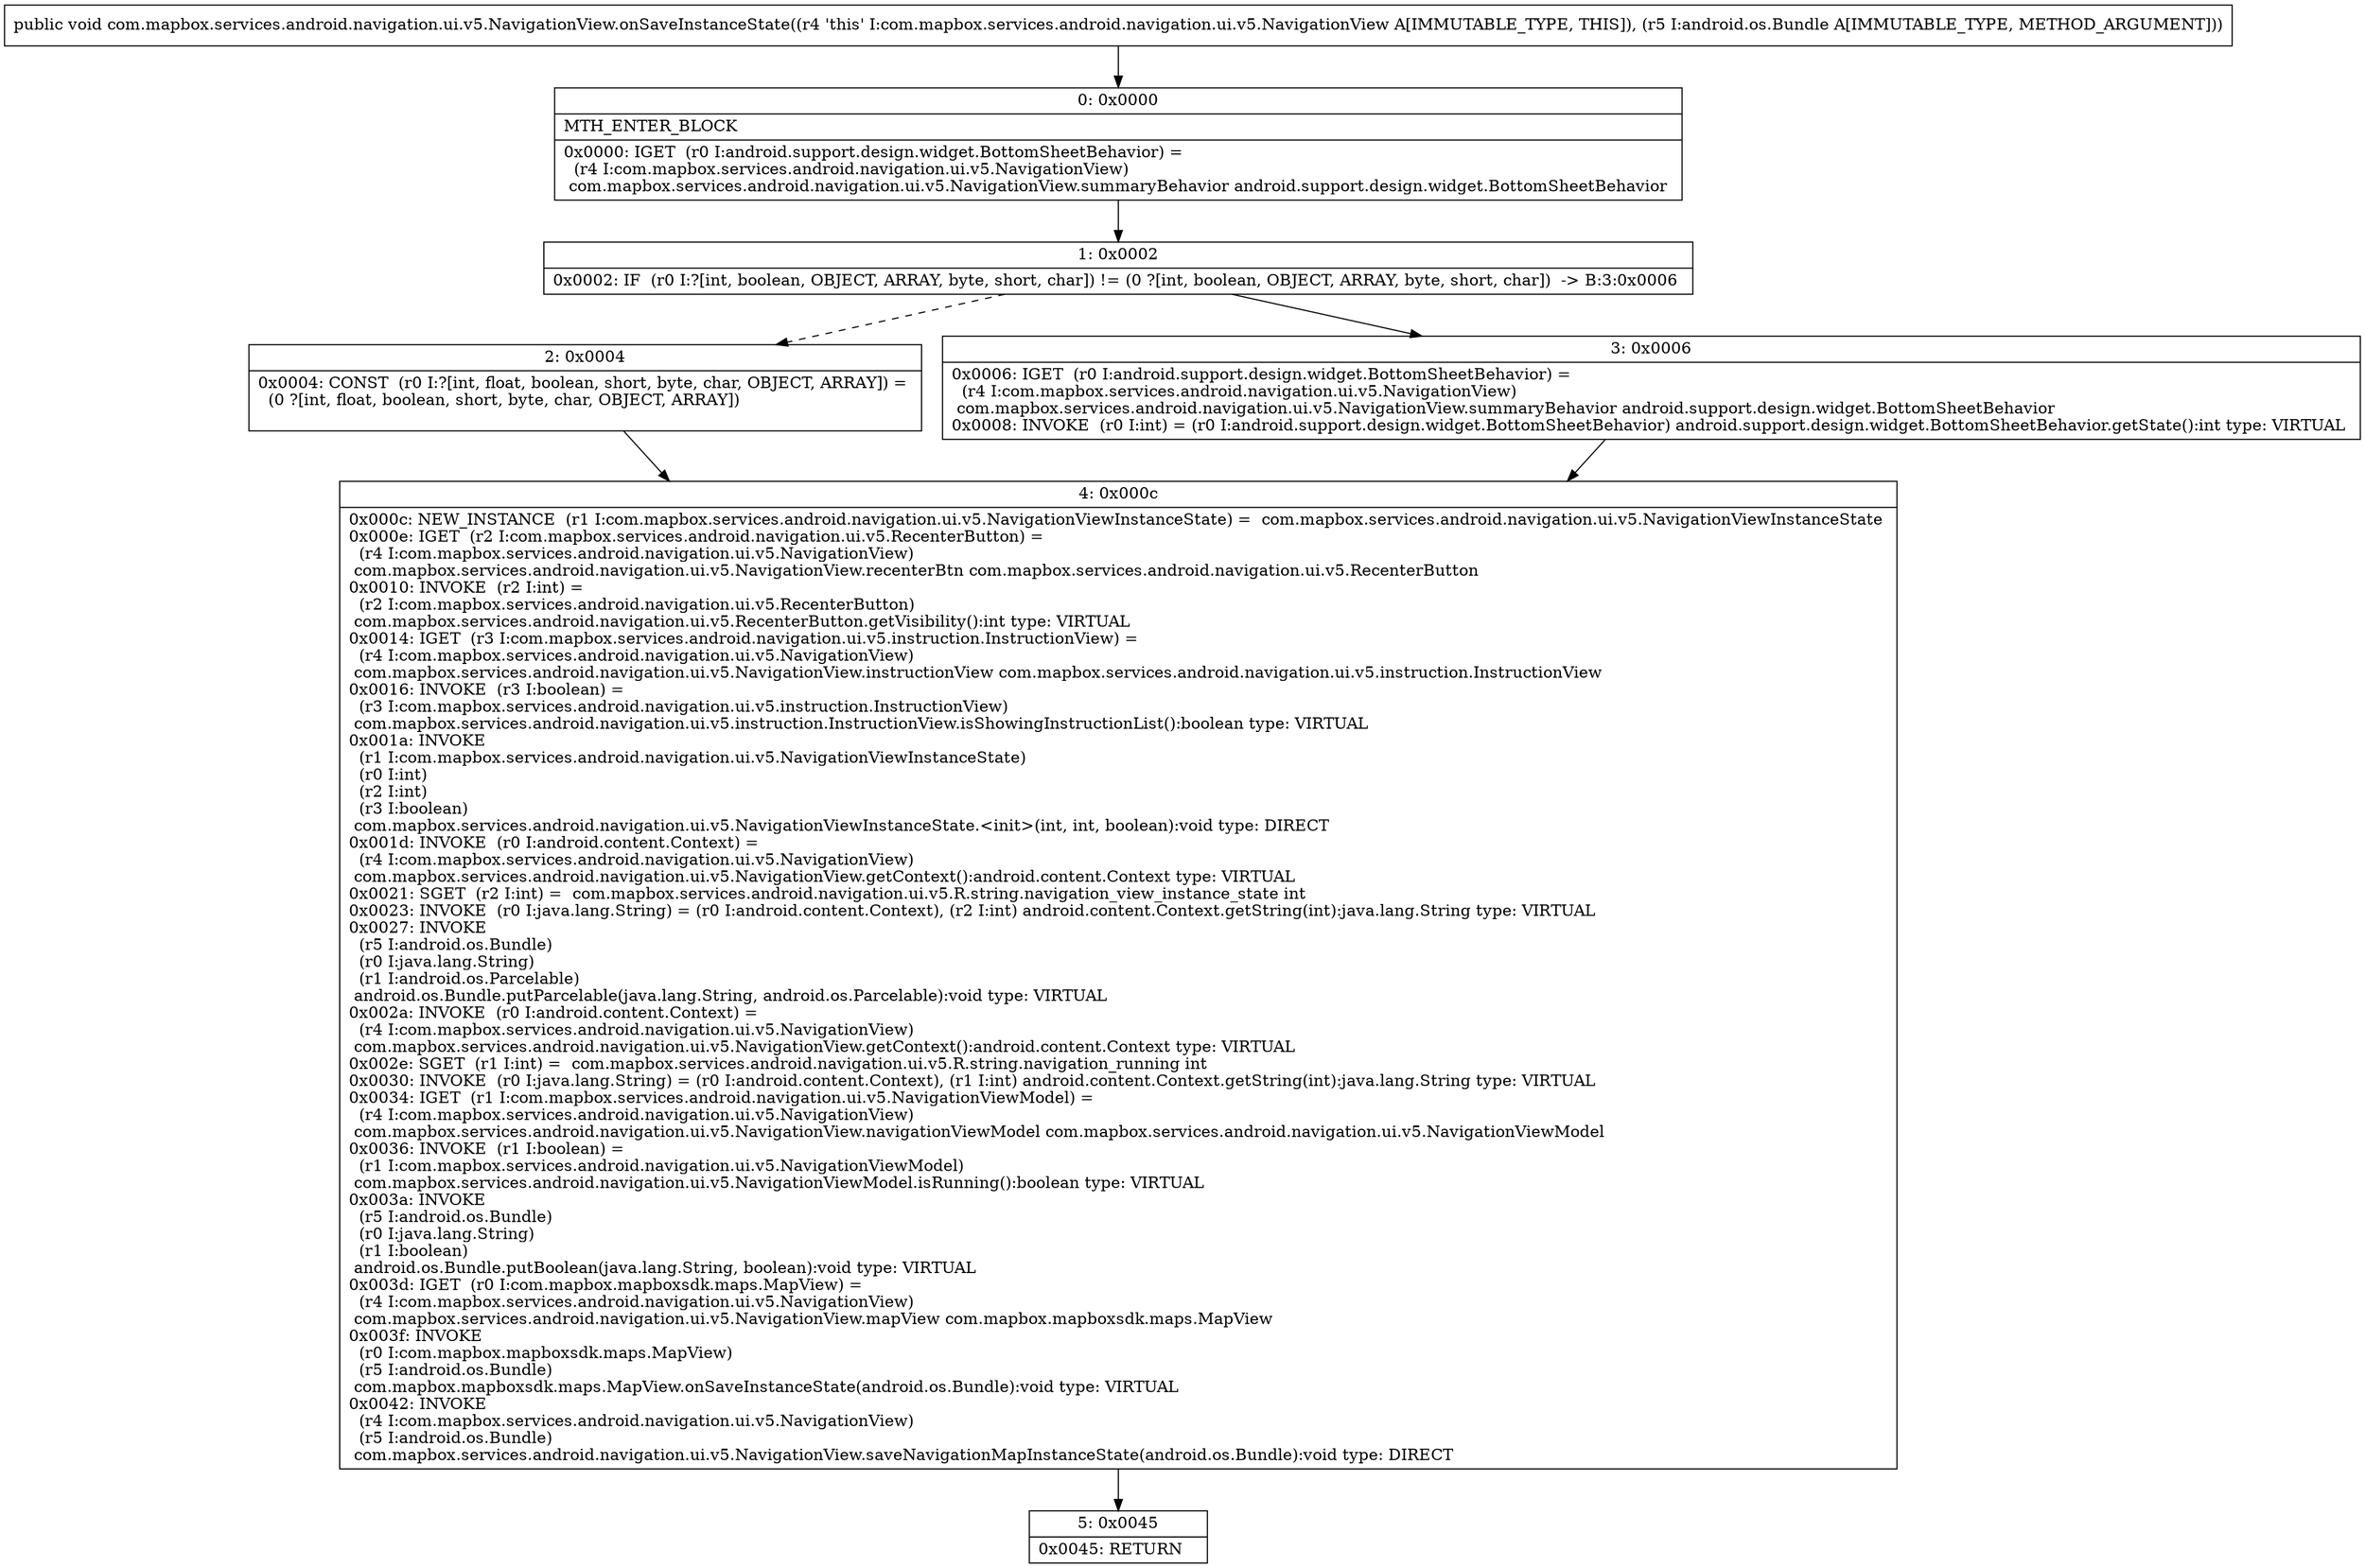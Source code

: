 digraph "CFG forcom.mapbox.services.android.navigation.ui.v5.NavigationView.onSaveInstanceState(Landroid\/os\/Bundle;)V" {
Node_0 [shape=record,label="{0\:\ 0x0000|MTH_ENTER_BLOCK\l|0x0000: IGET  (r0 I:android.support.design.widget.BottomSheetBehavior) = \l  (r4 I:com.mapbox.services.android.navigation.ui.v5.NavigationView)\l com.mapbox.services.android.navigation.ui.v5.NavigationView.summaryBehavior android.support.design.widget.BottomSheetBehavior \l}"];
Node_1 [shape=record,label="{1\:\ 0x0002|0x0002: IF  (r0 I:?[int, boolean, OBJECT, ARRAY, byte, short, char]) != (0 ?[int, boolean, OBJECT, ARRAY, byte, short, char])  \-\> B:3:0x0006 \l}"];
Node_2 [shape=record,label="{2\:\ 0x0004|0x0004: CONST  (r0 I:?[int, float, boolean, short, byte, char, OBJECT, ARRAY]) = \l  (0 ?[int, float, boolean, short, byte, char, OBJECT, ARRAY])\l \l}"];
Node_3 [shape=record,label="{3\:\ 0x0006|0x0006: IGET  (r0 I:android.support.design.widget.BottomSheetBehavior) = \l  (r4 I:com.mapbox.services.android.navigation.ui.v5.NavigationView)\l com.mapbox.services.android.navigation.ui.v5.NavigationView.summaryBehavior android.support.design.widget.BottomSheetBehavior \l0x0008: INVOKE  (r0 I:int) = (r0 I:android.support.design.widget.BottomSheetBehavior) android.support.design.widget.BottomSheetBehavior.getState():int type: VIRTUAL \l}"];
Node_4 [shape=record,label="{4\:\ 0x000c|0x000c: NEW_INSTANCE  (r1 I:com.mapbox.services.android.navigation.ui.v5.NavigationViewInstanceState) =  com.mapbox.services.android.navigation.ui.v5.NavigationViewInstanceState \l0x000e: IGET  (r2 I:com.mapbox.services.android.navigation.ui.v5.RecenterButton) = \l  (r4 I:com.mapbox.services.android.navigation.ui.v5.NavigationView)\l com.mapbox.services.android.navigation.ui.v5.NavigationView.recenterBtn com.mapbox.services.android.navigation.ui.v5.RecenterButton \l0x0010: INVOKE  (r2 I:int) = \l  (r2 I:com.mapbox.services.android.navigation.ui.v5.RecenterButton)\l com.mapbox.services.android.navigation.ui.v5.RecenterButton.getVisibility():int type: VIRTUAL \l0x0014: IGET  (r3 I:com.mapbox.services.android.navigation.ui.v5.instruction.InstructionView) = \l  (r4 I:com.mapbox.services.android.navigation.ui.v5.NavigationView)\l com.mapbox.services.android.navigation.ui.v5.NavigationView.instructionView com.mapbox.services.android.navigation.ui.v5.instruction.InstructionView \l0x0016: INVOKE  (r3 I:boolean) = \l  (r3 I:com.mapbox.services.android.navigation.ui.v5.instruction.InstructionView)\l com.mapbox.services.android.navigation.ui.v5.instruction.InstructionView.isShowingInstructionList():boolean type: VIRTUAL \l0x001a: INVOKE  \l  (r1 I:com.mapbox.services.android.navigation.ui.v5.NavigationViewInstanceState)\l  (r0 I:int)\l  (r2 I:int)\l  (r3 I:boolean)\l com.mapbox.services.android.navigation.ui.v5.NavigationViewInstanceState.\<init\>(int, int, boolean):void type: DIRECT \l0x001d: INVOKE  (r0 I:android.content.Context) = \l  (r4 I:com.mapbox.services.android.navigation.ui.v5.NavigationView)\l com.mapbox.services.android.navigation.ui.v5.NavigationView.getContext():android.content.Context type: VIRTUAL \l0x0021: SGET  (r2 I:int) =  com.mapbox.services.android.navigation.ui.v5.R.string.navigation_view_instance_state int \l0x0023: INVOKE  (r0 I:java.lang.String) = (r0 I:android.content.Context), (r2 I:int) android.content.Context.getString(int):java.lang.String type: VIRTUAL \l0x0027: INVOKE  \l  (r5 I:android.os.Bundle)\l  (r0 I:java.lang.String)\l  (r1 I:android.os.Parcelable)\l android.os.Bundle.putParcelable(java.lang.String, android.os.Parcelable):void type: VIRTUAL \l0x002a: INVOKE  (r0 I:android.content.Context) = \l  (r4 I:com.mapbox.services.android.navigation.ui.v5.NavigationView)\l com.mapbox.services.android.navigation.ui.v5.NavigationView.getContext():android.content.Context type: VIRTUAL \l0x002e: SGET  (r1 I:int) =  com.mapbox.services.android.navigation.ui.v5.R.string.navigation_running int \l0x0030: INVOKE  (r0 I:java.lang.String) = (r0 I:android.content.Context), (r1 I:int) android.content.Context.getString(int):java.lang.String type: VIRTUAL \l0x0034: IGET  (r1 I:com.mapbox.services.android.navigation.ui.v5.NavigationViewModel) = \l  (r4 I:com.mapbox.services.android.navigation.ui.v5.NavigationView)\l com.mapbox.services.android.navigation.ui.v5.NavigationView.navigationViewModel com.mapbox.services.android.navigation.ui.v5.NavigationViewModel \l0x0036: INVOKE  (r1 I:boolean) = \l  (r1 I:com.mapbox.services.android.navigation.ui.v5.NavigationViewModel)\l com.mapbox.services.android.navigation.ui.v5.NavigationViewModel.isRunning():boolean type: VIRTUAL \l0x003a: INVOKE  \l  (r5 I:android.os.Bundle)\l  (r0 I:java.lang.String)\l  (r1 I:boolean)\l android.os.Bundle.putBoolean(java.lang.String, boolean):void type: VIRTUAL \l0x003d: IGET  (r0 I:com.mapbox.mapboxsdk.maps.MapView) = \l  (r4 I:com.mapbox.services.android.navigation.ui.v5.NavigationView)\l com.mapbox.services.android.navigation.ui.v5.NavigationView.mapView com.mapbox.mapboxsdk.maps.MapView \l0x003f: INVOKE  \l  (r0 I:com.mapbox.mapboxsdk.maps.MapView)\l  (r5 I:android.os.Bundle)\l com.mapbox.mapboxsdk.maps.MapView.onSaveInstanceState(android.os.Bundle):void type: VIRTUAL \l0x0042: INVOKE  \l  (r4 I:com.mapbox.services.android.navigation.ui.v5.NavigationView)\l  (r5 I:android.os.Bundle)\l com.mapbox.services.android.navigation.ui.v5.NavigationView.saveNavigationMapInstanceState(android.os.Bundle):void type: DIRECT \l}"];
Node_5 [shape=record,label="{5\:\ 0x0045|0x0045: RETURN   \l}"];
MethodNode[shape=record,label="{public void com.mapbox.services.android.navigation.ui.v5.NavigationView.onSaveInstanceState((r4 'this' I:com.mapbox.services.android.navigation.ui.v5.NavigationView A[IMMUTABLE_TYPE, THIS]), (r5 I:android.os.Bundle A[IMMUTABLE_TYPE, METHOD_ARGUMENT])) }"];
MethodNode -> Node_0;
Node_0 -> Node_1;
Node_1 -> Node_2[style=dashed];
Node_1 -> Node_3;
Node_2 -> Node_4;
Node_3 -> Node_4;
Node_4 -> Node_5;
}

